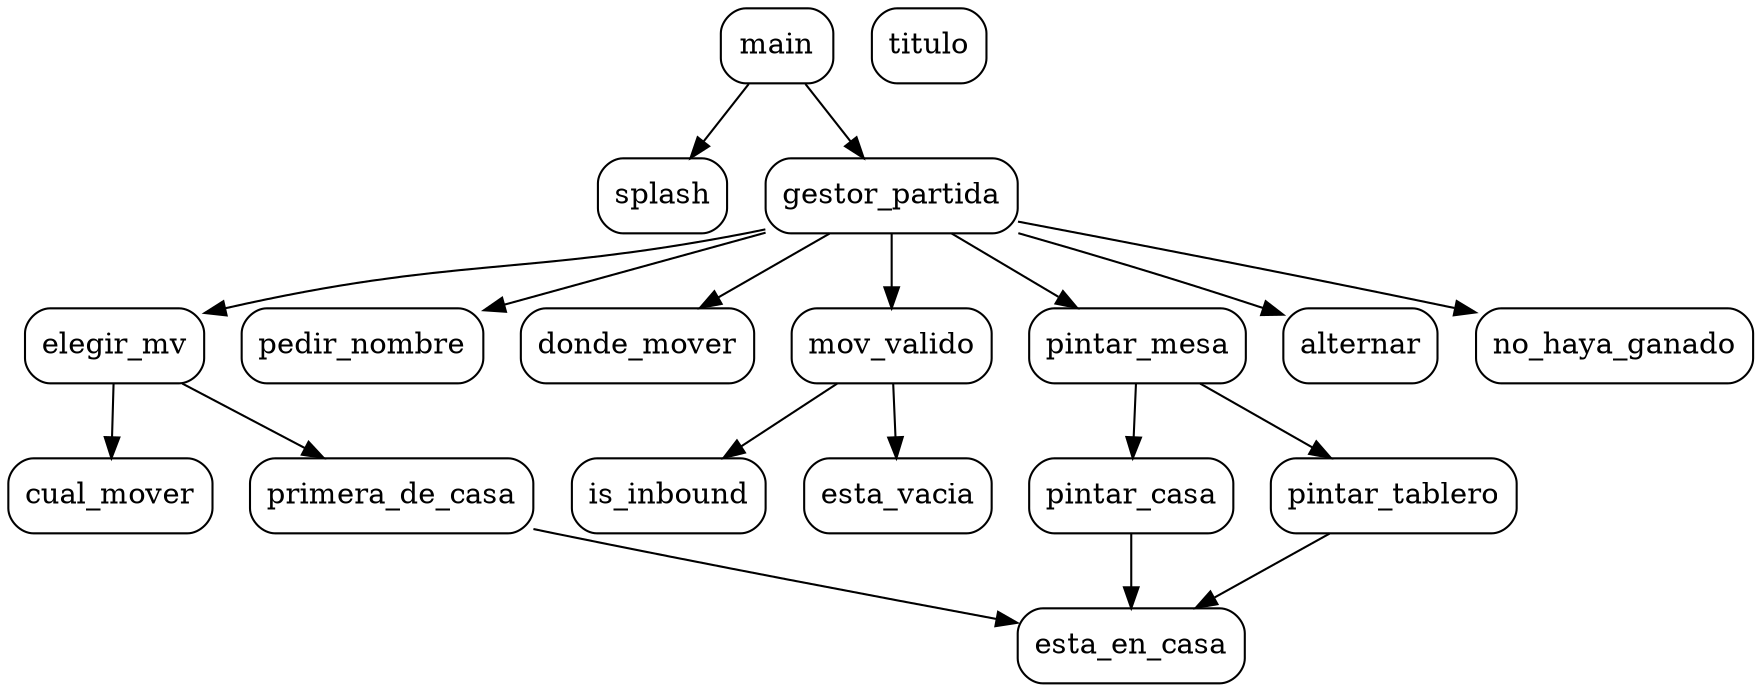 digraph {

    node[shape=box, style=rounded];

    main -> splash;
    main -> gestor_partida;

    gestor_partida -> elegir_mv;
    gestor_partida -> pedir_nombre;
    gestor_partida -> donde_mover;
    gestor_partida -> mov_valido;
    gestor_partida -> pintar_mesa;
    gestor_partida -> alternar;
    gestor_partida -> no_haya_ganado;

    elegir_mv -> cual_mover;
    elegir_mv -> primera_de_casa;

    mov_valido -> is_inbound;
    mov_valido -> esta_vacia;

    pintar_mesa -> pintar_casa;
    pintar_mesa -> pintar_tablero;

    pintar_tablero -> esta_en_casa;
    pintar_casa -> esta_en_casa;

    primera_de_casa -> esta_en_casa;

    titulo;
}
